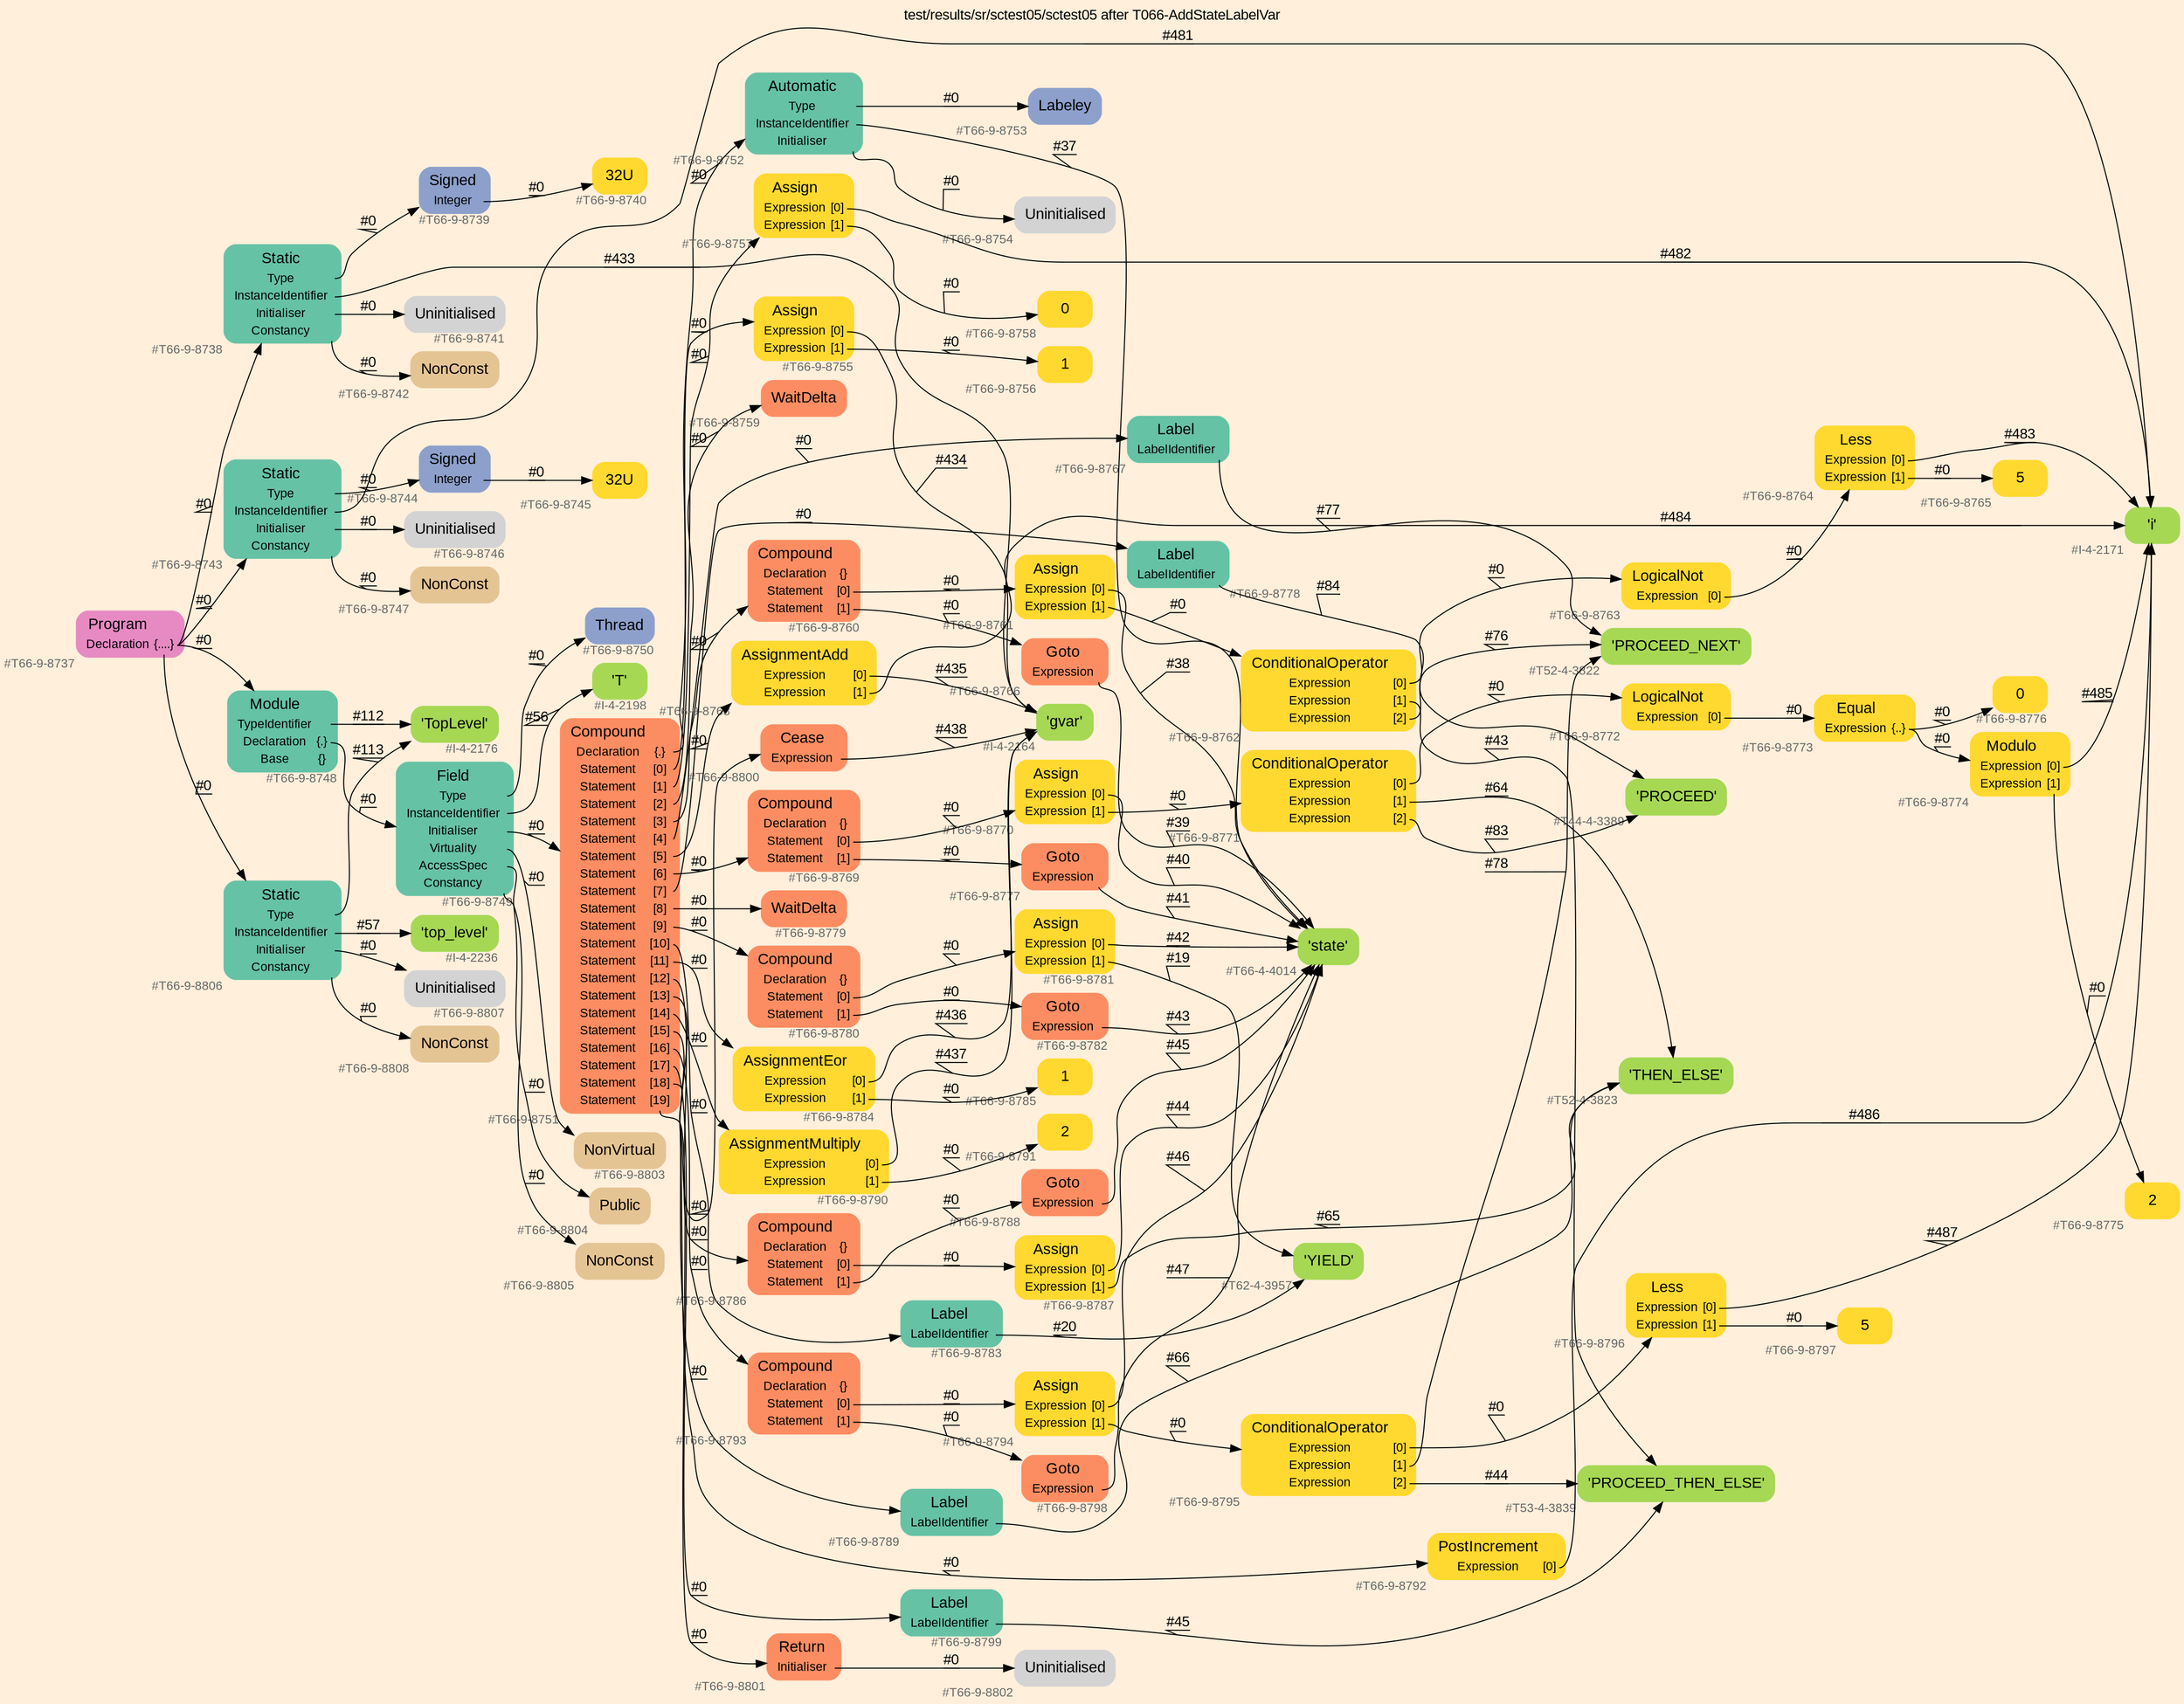 digraph "test/results/sr/sctest05/sctest05 after T066-AddStateLabelVar" {
label = "test/results/sr/sctest05/sctest05 after T066-AddStateLabelVar"
labelloc = t
graph [
    rankdir = "LR"
    ranksep = 0.3
    bgcolor = antiquewhite1
    color = black
    fontcolor = black
    fontname = "Arial"
];
node [
    fontname = "Arial"
];
edge [
    fontname = "Arial"
];

// -------------------- node figure --------------------
// -------- block #T66-9-8737 ----------
"#T66-9-8737" [
    fillcolor = "/set28/4"
    xlabel = "#T66-9-8737"
    fontsize = "12"
    fontcolor = grey40
    shape = "plaintext"
    label = <<TABLE BORDER="0" CELLBORDER="0" CELLSPACING="0">
     <TR><TD><FONT COLOR="black" POINT-SIZE="15">Program</FONT></TD></TR>
     <TR><TD><FONT COLOR="black" POINT-SIZE="12">Declaration</FONT></TD><TD PORT="port0"><FONT COLOR="black" POINT-SIZE="12">{....}</FONT></TD></TR>
    </TABLE>>
    style = "rounded,filled"
];

// -------- block #T66-9-8738 ----------
"#T66-9-8738" [
    fillcolor = "/set28/1"
    xlabel = "#T66-9-8738"
    fontsize = "12"
    fontcolor = grey40
    shape = "plaintext"
    label = <<TABLE BORDER="0" CELLBORDER="0" CELLSPACING="0">
     <TR><TD><FONT COLOR="black" POINT-SIZE="15">Static</FONT></TD></TR>
     <TR><TD><FONT COLOR="black" POINT-SIZE="12">Type</FONT></TD><TD PORT="port0"></TD></TR>
     <TR><TD><FONT COLOR="black" POINT-SIZE="12">InstanceIdentifier</FONT></TD><TD PORT="port1"></TD></TR>
     <TR><TD><FONT COLOR="black" POINT-SIZE="12">Initialiser</FONT></TD><TD PORT="port2"></TD></TR>
     <TR><TD><FONT COLOR="black" POINT-SIZE="12">Constancy</FONT></TD><TD PORT="port3"></TD></TR>
    </TABLE>>
    style = "rounded,filled"
];

// -------- block #T66-9-8739 ----------
"#T66-9-8739" [
    fillcolor = "/set28/3"
    xlabel = "#T66-9-8739"
    fontsize = "12"
    fontcolor = grey40
    shape = "plaintext"
    label = <<TABLE BORDER="0" CELLBORDER="0" CELLSPACING="0">
     <TR><TD><FONT COLOR="black" POINT-SIZE="15">Signed</FONT></TD></TR>
     <TR><TD><FONT COLOR="black" POINT-SIZE="12">Integer</FONT></TD><TD PORT="port0"></TD></TR>
    </TABLE>>
    style = "rounded,filled"
];

// -------- block #T66-9-8740 ----------
"#T66-9-8740" [
    fillcolor = "/set28/6"
    xlabel = "#T66-9-8740"
    fontsize = "12"
    fontcolor = grey40
    shape = "plaintext"
    label = <<TABLE BORDER="0" CELLBORDER="0" CELLSPACING="0">
     <TR><TD><FONT COLOR="black" POINT-SIZE="15">32U</FONT></TD></TR>
    </TABLE>>
    style = "rounded,filled"
];

// -------- block #I-4-2164 ----------
"#I-4-2164" [
    fillcolor = "/set28/5"
    xlabel = "#I-4-2164"
    fontsize = "12"
    fontcolor = grey40
    shape = "plaintext"
    label = <<TABLE BORDER="0" CELLBORDER="0" CELLSPACING="0">
     <TR><TD><FONT COLOR="black" POINT-SIZE="15">'gvar'</FONT></TD></TR>
    </TABLE>>
    style = "rounded,filled"
];

// -------- block #T66-9-8741 ----------
"#T66-9-8741" [
    xlabel = "#T66-9-8741"
    fontsize = "12"
    fontcolor = grey40
    shape = "plaintext"
    label = <<TABLE BORDER="0" CELLBORDER="0" CELLSPACING="0">
     <TR><TD><FONT COLOR="black" POINT-SIZE="15">Uninitialised</FONT></TD></TR>
    </TABLE>>
    style = "rounded,filled"
];

// -------- block #T66-9-8742 ----------
"#T66-9-8742" [
    fillcolor = "/set28/7"
    xlabel = "#T66-9-8742"
    fontsize = "12"
    fontcolor = grey40
    shape = "plaintext"
    label = <<TABLE BORDER="0" CELLBORDER="0" CELLSPACING="0">
     <TR><TD><FONT COLOR="black" POINT-SIZE="15">NonConst</FONT></TD></TR>
    </TABLE>>
    style = "rounded,filled"
];

// -------- block #T66-9-8743 ----------
"#T66-9-8743" [
    fillcolor = "/set28/1"
    xlabel = "#T66-9-8743"
    fontsize = "12"
    fontcolor = grey40
    shape = "plaintext"
    label = <<TABLE BORDER="0" CELLBORDER="0" CELLSPACING="0">
     <TR><TD><FONT COLOR="black" POINT-SIZE="15">Static</FONT></TD></TR>
     <TR><TD><FONT COLOR="black" POINT-SIZE="12">Type</FONT></TD><TD PORT="port0"></TD></TR>
     <TR><TD><FONT COLOR="black" POINT-SIZE="12">InstanceIdentifier</FONT></TD><TD PORT="port1"></TD></TR>
     <TR><TD><FONT COLOR="black" POINT-SIZE="12">Initialiser</FONT></TD><TD PORT="port2"></TD></TR>
     <TR><TD><FONT COLOR="black" POINT-SIZE="12">Constancy</FONT></TD><TD PORT="port3"></TD></TR>
    </TABLE>>
    style = "rounded,filled"
];

// -------- block #T66-9-8744 ----------
"#T66-9-8744" [
    fillcolor = "/set28/3"
    xlabel = "#T66-9-8744"
    fontsize = "12"
    fontcolor = grey40
    shape = "plaintext"
    label = <<TABLE BORDER="0" CELLBORDER="0" CELLSPACING="0">
     <TR><TD><FONT COLOR="black" POINT-SIZE="15">Signed</FONT></TD></TR>
     <TR><TD><FONT COLOR="black" POINT-SIZE="12">Integer</FONT></TD><TD PORT="port0"></TD></TR>
    </TABLE>>
    style = "rounded,filled"
];

// -------- block #T66-9-8745 ----------
"#T66-9-8745" [
    fillcolor = "/set28/6"
    xlabel = "#T66-9-8745"
    fontsize = "12"
    fontcolor = grey40
    shape = "plaintext"
    label = <<TABLE BORDER="0" CELLBORDER="0" CELLSPACING="0">
     <TR><TD><FONT COLOR="black" POINT-SIZE="15">32U</FONT></TD></TR>
    </TABLE>>
    style = "rounded,filled"
];

// -------- block #I-4-2171 ----------
"#I-4-2171" [
    fillcolor = "/set28/5"
    xlabel = "#I-4-2171"
    fontsize = "12"
    fontcolor = grey40
    shape = "plaintext"
    label = <<TABLE BORDER="0" CELLBORDER="0" CELLSPACING="0">
     <TR><TD><FONT COLOR="black" POINT-SIZE="15">'i'</FONT></TD></TR>
    </TABLE>>
    style = "rounded,filled"
];

// -------- block #T66-9-8746 ----------
"#T66-9-8746" [
    xlabel = "#T66-9-8746"
    fontsize = "12"
    fontcolor = grey40
    shape = "plaintext"
    label = <<TABLE BORDER="0" CELLBORDER="0" CELLSPACING="0">
     <TR><TD><FONT COLOR="black" POINT-SIZE="15">Uninitialised</FONT></TD></TR>
    </TABLE>>
    style = "rounded,filled"
];

// -------- block #T66-9-8747 ----------
"#T66-9-8747" [
    fillcolor = "/set28/7"
    xlabel = "#T66-9-8747"
    fontsize = "12"
    fontcolor = grey40
    shape = "plaintext"
    label = <<TABLE BORDER="0" CELLBORDER="0" CELLSPACING="0">
     <TR><TD><FONT COLOR="black" POINT-SIZE="15">NonConst</FONT></TD></TR>
    </TABLE>>
    style = "rounded,filled"
];

// -------- block #T66-9-8748 ----------
"#T66-9-8748" [
    fillcolor = "/set28/1"
    xlabel = "#T66-9-8748"
    fontsize = "12"
    fontcolor = grey40
    shape = "plaintext"
    label = <<TABLE BORDER="0" CELLBORDER="0" CELLSPACING="0">
     <TR><TD><FONT COLOR="black" POINT-SIZE="15">Module</FONT></TD></TR>
     <TR><TD><FONT COLOR="black" POINT-SIZE="12">TypeIdentifier</FONT></TD><TD PORT="port0"></TD></TR>
     <TR><TD><FONT COLOR="black" POINT-SIZE="12">Declaration</FONT></TD><TD PORT="port1"><FONT COLOR="black" POINT-SIZE="12">{.}</FONT></TD></TR>
     <TR><TD><FONT COLOR="black" POINT-SIZE="12">Base</FONT></TD><TD PORT="port2"><FONT COLOR="black" POINT-SIZE="12">{}</FONT></TD></TR>
    </TABLE>>
    style = "rounded,filled"
];

// -------- block #I-4-2176 ----------
"#I-4-2176" [
    fillcolor = "/set28/5"
    xlabel = "#I-4-2176"
    fontsize = "12"
    fontcolor = grey40
    shape = "plaintext"
    label = <<TABLE BORDER="0" CELLBORDER="0" CELLSPACING="0">
     <TR><TD><FONT COLOR="black" POINT-SIZE="15">'TopLevel'</FONT></TD></TR>
    </TABLE>>
    style = "rounded,filled"
];

// -------- block #T66-9-8749 ----------
"#T66-9-8749" [
    fillcolor = "/set28/1"
    xlabel = "#T66-9-8749"
    fontsize = "12"
    fontcolor = grey40
    shape = "plaintext"
    label = <<TABLE BORDER="0" CELLBORDER="0" CELLSPACING="0">
     <TR><TD><FONT COLOR="black" POINT-SIZE="15">Field</FONT></TD></TR>
     <TR><TD><FONT COLOR="black" POINT-SIZE="12">Type</FONT></TD><TD PORT="port0"></TD></TR>
     <TR><TD><FONT COLOR="black" POINT-SIZE="12">InstanceIdentifier</FONT></TD><TD PORT="port1"></TD></TR>
     <TR><TD><FONT COLOR="black" POINT-SIZE="12">Initialiser</FONT></TD><TD PORT="port2"></TD></TR>
     <TR><TD><FONT COLOR="black" POINT-SIZE="12">Virtuality</FONT></TD><TD PORT="port3"></TD></TR>
     <TR><TD><FONT COLOR="black" POINT-SIZE="12">AccessSpec</FONT></TD><TD PORT="port4"></TD></TR>
     <TR><TD><FONT COLOR="black" POINT-SIZE="12">Constancy</FONT></TD><TD PORT="port5"></TD></TR>
    </TABLE>>
    style = "rounded,filled"
];

// -------- block #T66-9-8750 ----------
"#T66-9-8750" [
    fillcolor = "/set28/3"
    xlabel = "#T66-9-8750"
    fontsize = "12"
    fontcolor = grey40
    shape = "plaintext"
    label = <<TABLE BORDER="0" CELLBORDER="0" CELLSPACING="0">
     <TR><TD><FONT COLOR="black" POINT-SIZE="15">Thread</FONT></TD></TR>
    </TABLE>>
    style = "rounded,filled"
];

// -------- block #I-4-2198 ----------
"#I-4-2198" [
    fillcolor = "/set28/5"
    xlabel = "#I-4-2198"
    fontsize = "12"
    fontcolor = grey40
    shape = "plaintext"
    label = <<TABLE BORDER="0" CELLBORDER="0" CELLSPACING="0">
     <TR><TD><FONT COLOR="black" POINT-SIZE="15">'T'</FONT></TD></TR>
    </TABLE>>
    style = "rounded,filled"
];

// -------- block #T66-9-8751 ----------
"#T66-9-8751" [
    fillcolor = "/set28/2"
    xlabel = "#T66-9-8751"
    fontsize = "12"
    fontcolor = grey40
    shape = "plaintext"
    label = <<TABLE BORDER="0" CELLBORDER="0" CELLSPACING="0">
     <TR><TD><FONT COLOR="black" POINT-SIZE="15">Compound</FONT></TD></TR>
     <TR><TD><FONT COLOR="black" POINT-SIZE="12">Declaration</FONT></TD><TD PORT="port0"><FONT COLOR="black" POINT-SIZE="12">{.}</FONT></TD></TR>
     <TR><TD><FONT COLOR="black" POINT-SIZE="12">Statement</FONT></TD><TD PORT="port1"><FONT COLOR="black" POINT-SIZE="12">[0]</FONT></TD></TR>
     <TR><TD><FONT COLOR="black" POINT-SIZE="12">Statement</FONT></TD><TD PORT="port2"><FONT COLOR="black" POINT-SIZE="12">[1]</FONT></TD></TR>
     <TR><TD><FONT COLOR="black" POINT-SIZE="12">Statement</FONT></TD><TD PORT="port3"><FONT COLOR="black" POINT-SIZE="12">[2]</FONT></TD></TR>
     <TR><TD><FONT COLOR="black" POINT-SIZE="12">Statement</FONT></TD><TD PORT="port4"><FONT COLOR="black" POINT-SIZE="12">[3]</FONT></TD></TR>
     <TR><TD><FONT COLOR="black" POINT-SIZE="12">Statement</FONT></TD><TD PORT="port5"><FONT COLOR="black" POINT-SIZE="12">[4]</FONT></TD></TR>
     <TR><TD><FONT COLOR="black" POINT-SIZE="12">Statement</FONT></TD><TD PORT="port6"><FONT COLOR="black" POINT-SIZE="12">[5]</FONT></TD></TR>
     <TR><TD><FONT COLOR="black" POINT-SIZE="12">Statement</FONT></TD><TD PORT="port7"><FONT COLOR="black" POINT-SIZE="12">[6]</FONT></TD></TR>
     <TR><TD><FONT COLOR="black" POINT-SIZE="12">Statement</FONT></TD><TD PORT="port8"><FONT COLOR="black" POINT-SIZE="12">[7]</FONT></TD></TR>
     <TR><TD><FONT COLOR="black" POINT-SIZE="12">Statement</FONT></TD><TD PORT="port9"><FONT COLOR="black" POINT-SIZE="12">[8]</FONT></TD></TR>
     <TR><TD><FONT COLOR="black" POINT-SIZE="12">Statement</FONT></TD><TD PORT="port10"><FONT COLOR="black" POINT-SIZE="12">[9]</FONT></TD></TR>
     <TR><TD><FONT COLOR="black" POINT-SIZE="12">Statement</FONT></TD><TD PORT="port11"><FONT COLOR="black" POINT-SIZE="12">[10]</FONT></TD></TR>
     <TR><TD><FONT COLOR="black" POINT-SIZE="12">Statement</FONT></TD><TD PORT="port12"><FONT COLOR="black" POINT-SIZE="12">[11]</FONT></TD></TR>
     <TR><TD><FONT COLOR="black" POINT-SIZE="12">Statement</FONT></TD><TD PORT="port13"><FONT COLOR="black" POINT-SIZE="12">[12]</FONT></TD></TR>
     <TR><TD><FONT COLOR="black" POINT-SIZE="12">Statement</FONT></TD><TD PORT="port14"><FONT COLOR="black" POINT-SIZE="12">[13]</FONT></TD></TR>
     <TR><TD><FONT COLOR="black" POINT-SIZE="12">Statement</FONT></TD><TD PORT="port15"><FONT COLOR="black" POINT-SIZE="12">[14]</FONT></TD></TR>
     <TR><TD><FONT COLOR="black" POINT-SIZE="12">Statement</FONT></TD><TD PORT="port16"><FONT COLOR="black" POINT-SIZE="12">[15]</FONT></TD></TR>
     <TR><TD><FONT COLOR="black" POINT-SIZE="12">Statement</FONT></TD><TD PORT="port17"><FONT COLOR="black" POINT-SIZE="12">[16]</FONT></TD></TR>
     <TR><TD><FONT COLOR="black" POINT-SIZE="12">Statement</FONT></TD><TD PORT="port18"><FONT COLOR="black" POINT-SIZE="12">[17]</FONT></TD></TR>
     <TR><TD><FONT COLOR="black" POINT-SIZE="12">Statement</FONT></TD><TD PORT="port19"><FONT COLOR="black" POINT-SIZE="12">[18]</FONT></TD></TR>
     <TR><TD><FONT COLOR="black" POINT-SIZE="12">Statement</FONT></TD><TD PORT="port20"><FONT COLOR="black" POINT-SIZE="12">[19]</FONT></TD></TR>
    </TABLE>>
    style = "rounded,filled"
];

// -------- block #T66-9-8752 ----------
"#T66-9-8752" [
    fillcolor = "/set28/1"
    xlabel = "#T66-9-8752"
    fontsize = "12"
    fontcolor = grey40
    shape = "plaintext"
    label = <<TABLE BORDER="0" CELLBORDER="0" CELLSPACING="0">
     <TR><TD><FONT COLOR="black" POINT-SIZE="15">Automatic</FONT></TD></TR>
     <TR><TD><FONT COLOR="black" POINT-SIZE="12">Type</FONT></TD><TD PORT="port0"></TD></TR>
     <TR><TD><FONT COLOR="black" POINT-SIZE="12">InstanceIdentifier</FONT></TD><TD PORT="port1"></TD></TR>
     <TR><TD><FONT COLOR="black" POINT-SIZE="12">Initialiser</FONT></TD><TD PORT="port2"></TD></TR>
    </TABLE>>
    style = "rounded,filled"
];

// -------- block #T66-9-8753 ----------
"#T66-9-8753" [
    fillcolor = "/set28/3"
    xlabel = "#T66-9-8753"
    fontsize = "12"
    fontcolor = grey40
    shape = "plaintext"
    label = <<TABLE BORDER="0" CELLBORDER="0" CELLSPACING="0">
     <TR><TD><FONT COLOR="black" POINT-SIZE="15">Labeley</FONT></TD></TR>
    </TABLE>>
    style = "rounded,filled"
];

// -------- block #T66-4-4014 ----------
"#T66-4-4014" [
    fillcolor = "/set28/5"
    xlabel = "#T66-4-4014"
    fontsize = "12"
    fontcolor = grey40
    shape = "plaintext"
    label = <<TABLE BORDER="0" CELLBORDER="0" CELLSPACING="0">
     <TR><TD><FONT COLOR="black" POINT-SIZE="15">'state'</FONT></TD></TR>
    </TABLE>>
    style = "rounded,filled"
];

// -------- block #T66-9-8754 ----------
"#T66-9-8754" [
    xlabel = "#T66-9-8754"
    fontsize = "12"
    fontcolor = grey40
    shape = "plaintext"
    label = <<TABLE BORDER="0" CELLBORDER="0" CELLSPACING="0">
     <TR><TD><FONT COLOR="black" POINT-SIZE="15">Uninitialised</FONT></TD></TR>
    </TABLE>>
    style = "rounded,filled"
];

// -------- block #T66-9-8755 ----------
"#T66-9-8755" [
    fillcolor = "/set28/6"
    xlabel = "#T66-9-8755"
    fontsize = "12"
    fontcolor = grey40
    shape = "plaintext"
    label = <<TABLE BORDER="0" CELLBORDER="0" CELLSPACING="0">
     <TR><TD><FONT COLOR="black" POINT-SIZE="15">Assign</FONT></TD></TR>
     <TR><TD><FONT COLOR="black" POINT-SIZE="12">Expression</FONT></TD><TD PORT="port0"><FONT COLOR="black" POINT-SIZE="12">[0]</FONT></TD></TR>
     <TR><TD><FONT COLOR="black" POINT-SIZE="12">Expression</FONT></TD><TD PORT="port1"><FONT COLOR="black" POINT-SIZE="12">[1]</FONT></TD></TR>
    </TABLE>>
    style = "rounded,filled"
];

// -------- block #T66-9-8756 ----------
"#T66-9-8756" [
    fillcolor = "/set28/6"
    xlabel = "#T66-9-8756"
    fontsize = "12"
    fontcolor = grey40
    shape = "plaintext"
    label = <<TABLE BORDER="0" CELLBORDER="0" CELLSPACING="0">
     <TR><TD><FONT COLOR="black" POINT-SIZE="15">1</FONT></TD></TR>
    </TABLE>>
    style = "rounded,filled"
];

// -------- block #T66-9-8757 ----------
"#T66-9-8757" [
    fillcolor = "/set28/6"
    xlabel = "#T66-9-8757"
    fontsize = "12"
    fontcolor = grey40
    shape = "plaintext"
    label = <<TABLE BORDER="0" CELLBORDER="0" CELLSPACING="0">
     <TR><TD><FONT COLOR="black" POINT-SIZE="15">Assign</FONT></TD></TR>
     <TR><TD><FONT COLOR="black" POINT-SIZE="12">Expression</FONT></TD><TD PORT="port0"><FONT COLOR="black" POINT-SIZE="12">[0]</FONT></TD></TR>
     <TR><TD><FONT COLOR="black" POINT-SIZE="12">Expression</FONT></TD><TD PORT="port1"><FONT COLOR="black" POINT-SIZE="12">[1]</FONT></TD></TR>
    </TABLE>>
    style = "rounded,filled"
];

// -------- block #T66-9-8758 ----------
"#T66-9-8758" [
    fillcolor = "/set28/6"
    xlabel = "#T66-9-8758"
    fontsize = "12"
    fontcolor = grey40
    shape = "plaintext"
    label = <<TABLE BORDER="0" CELLBORDER="0" CELLSPACING="0">
     <TR><TD><FONT COLOR="black" POINT-SIZE="15">0</FONT></TD></TR>
    </TABLE>>
    style = "rounded,filled"
];

// -------- block #T66-9-8759 ----------
"#T66-9-8759" [
    fillcolor = "/set28/2"
    xlabel = "#T66-9-8759"
    fontsize = "12"
    fontcolor = grey40
    shape = "plaintext"
    label = <<TABLE BORDER="0" CELLBORDER="0" CELLSPACING="0">
     <TR><TD><FONT COLOR="black" POINT-SIZE="15">WaitDelta</FONT></TD></TR>
    </TABLE>>
    style = "rounded,filled"
];

// -------- block #T66-9-8760 ----------
"#T66-9-8760" [
    fillcolor = "/set28/2"
    xlabel = "#T66-9-8760"
    fontsize = "12"
    fontcolor = grey40
    shape = "plaintext"
    label = <<TABLE BORDER="0" CELLBORDER="0" CELLSPACING="0">
     <TR><TD><FONT COLOR="black" POINT-SIZE="15">Compound</FONT></TD></TR>
     <TR><TD><FONT COLOR="black" POINT-SIZE="12">Declaration</FONT></TD><TD PORT="port0"><FONT COLOR="black" POINT-SIZE="12">{}</FONT></TD></TR>
     <TR><TD><FONT COLOR="black" POINT-SIZE="12">Statement</FONT></TD><TD PORT="port1"><FONT COLOR="black" POINT-SIZE="12">[0]</FONT></TD></TR>
     <TR><TD><FONT COLOR="black" POINT-SIZE="12">Statement</FONT></TD><TD PORT="port2"><FONT COLOR="black" POINT-SIZE="12">[1]</FONT></TD></TR>
    </TABLE>>
    style = "rounded,filled"
];

// -------- block #T66-9-8761 ----------
"#T66-9-8761" [
    fillcolor = "/set28/6"
    xlabel = "#T66-9-8761"
    fontsize = "12"
    fontcolor = grey40
    shape = "plaintext"
    label = <<TABLE BORDER="0" CELLBORDER="0" CELLSPACING="0">
     <TR><TD><FONT COLOR="black" POINT-SIZE="15">Assign</FONT></TD></TR>
     <TR><TD><FONT COLOR="black" POINT-SIZE="12">Expression</FONT></TD><TD PORT="port0"><FONT COLOR="black" POINT-SIZE="12">[0]</FONT></TD></TR>
     <TR><TD><FONT COLOR="black" POINT-SIZE="12">Expression</FONT></TD><TD PORT="port1"><FONT COLOR="black" POINT-SIZE="12">[1]</FONT></TD></TR>
    </TABLE>>
    style = "rounded,filled"
];

// -------- block #T66-9-8762 ----------
"#T66-9-8762" [
    fillcolor = "/set28/6"
    xlabel = "#T66-9-8762"
    fontsize = "12"
    fontcolor = grey40
    shape = "plaintext"
    label = <<TABLE BORDER="0" CELLBORDER="0" CELLSPACING="0">
     <TR><TD><FONT COLOR="black" POINT-SIZE="15">ConditionalOperator</FONT></TD></TR>
     <TR><TD><FONT COLOR="black" POINT-SIZE="12">Expression</FONT></TD><TD PORT="port0"><FONT COLOR="black" POINT-SIZE="12">[0]</FONT></TD></TR>
     <TR><TD><FONT COLOR="black" POINT-SIZE="12">Expression</FONT></TD><TD PORT="port1"><FONT COLOR="black" POINT-SIZE="12">[1]</FONT></TD></TR>
     <TR><TD><FONT COLOR="black" POINT-SIZE="12">Expression</FONT></TD><TD PORT="port2"><FONT COLOR="black" POINT-SIZE="12">[2]</FONT></TD></TR>
    </TABLE>>
    style = "rounded,filled"
];

// -------- block #T66-9-8763 ----------
"#T66-9-8763" [
    fillcolor = "/set28/6"
    xlabel = "#T66-9-8763"
    fontsize = "12"
    fontcolor = grey40
    shape = "plaintext"
    label = <<TABLE BORDER="0" CELLBORDER="0" CELLSPACING="0">
     <TR><TD><FONT COLOR="black" POINT-SIZE="15">LogicalNot</FONT></TD></TR>
     <TR><TD><FONT COLOR="black" POINT-SIZE="12">Expression</FONT></TD><TD PORT="port0"><FONT COLOR="black" POINT-SIZE="12">[0]</FONT></TD></TR>
    </TABLE>>
    style = "rounded,filled"
];

// -------- block #T66-9-8764 ----------
"#T66-9-8764" [
    fillcolor = "/set28/6"
    xlabel = "#T66-9-8764"
    fontsize = "12"
    fontcolor = grey40
    shape = "plaintext"
    label = <<TABLE BORDER="0" CELLBORDER="0" CELLSPACING="0">
     <TR><TD><FONT COLOR="black" POINT-SIZE="15">Less</FONT></TD></TR>
     <TR><TD><FONT COLOR="black" POINT-SIZE="12">Expression</FONT></TD><TD PORT="port0"><FONT COLOR="black" POINT-SIZE="12">[0]</FONT></TD></TR>
     <TR><TD><FONT COLOR="black" POINT-SIZE="12">Expression</FONT></TD><TD PORT="port1"><FONT COLOR="black" POINT-SIZE="12">[1]</FONT></TD></TR>
    </TABLE>>
    style = "rounded,filled"
];

// -------- block #T66-9-8765 ----------
"#T66-9-8765" [
    fillcolor = "/set28/6"
    xlabel = "#T66-9-8765"
    fontsize = "12"
    fontcolor = grey40
    shape = "plaintext"
    label = <<TABLE BORDER="0" CELLBORDER="0" CELLSPACING="0">
     <TR><TD><FONT COLOR="black" POINT-SIZE="15">5</FONT></TD></TR>
    </TABLE>>
    style = "rounded,filled"
];

// -------- block #T53-4-3839 ----------
"#T53-4-3839" [
    fillcolor = "/set28/5"
    xlabel = "#T53-4-3839"
    fontsize = "12"
    fontcolor = grey40
    shape = "plaintext"
    label = <<TABLE BORDER="0" CELLBORDER="0" CELLSPACING="0">
     <TR><TD><FONT COLOR="black" POINT-SIZE="15">'PROCEED_THEN_ELSE'</FONT></TD></TR>
    </TABLE>>
    style = "rounded,filled"
];

// -------- block #T52-4-3822 ----------
"#T52-4-3822" [
    fillcolor = "/set28/5"
    xlabel = "#T52-4-3822"
    fontsize = "12"
    fontcolor = grey40
    shape = "plaintext"
    label = <<TABLE BORDER="0" CELLBORDER="0" CELLSPACING="0">
     <TR><TD><FONT COLOR="black" POINT-SIZE="15">'PROCEED_NEXT'</FONT></TD></TR>
    </TABLE>>
    style = "rounded,filled"
];

// -------- block #T66-9-8766 ----------
"#T66-9-8766" [
    fillcolor = "/set28/2"
    xlabel = "#T66-9-8766"
    fontsize = "12"
    fontcolor = grey40
    shape = "plaintext"
    label = <<TABLE BORDER="0" CELLBORDER="0" CELLSPACING="0">
     <TR><TD><FONT COLOR="black" POINT-SIZE="15">Goto</FONT></TD></TR>
     <TR><TD><FONT COLOR="black" POINT-SIZE="12">Expression</FONT></TD><TD PORT="port0"></TD></TR>
    </TABLE>>
    style = "rounded,filled"
];

// -------- block #T66-9-8767 ----------
"#T66-9-8767" [
    fillcolor = "/set28/1"
    xlabel = "#T66-9-8767"
    fontsize = "12"
    fontcolor = grey40
    shape = "plaintext"
    label = <<TABLE BORDER="0" CELLBORDER="0" CELLSPACING="0">
     <TR><TD><FONT COLOR="black" POINT-SIZE="15">Label</FONT></TD></TR>
     <TR><TD><FONT COLOR="black" POINT-SIZE="12">LabelIdentifier</FONT></TD><TD PORT="port0"></TD></TR>
    </TABLE>>
    style = "rounded,filled"
];

// -------- block #T66-9-8768 ----------
"#T66-9-8768" [
    fillcolor = "/set28/6"
    xlabel = "#T66-9-8768"
    fontsize = "12"
    fontcolor = grey40
    shape = "plaintext"
    label = <<TABLE BORDER="0" CELLBORDER="0" CELLSPACING="0">
     <TR><TD><FONT COLOR="black" POINT-SIZE="15">AssignmentAdd</FONT></TD></TR>
     <TR><TD><FONT COLOR="black" POINT-SIZE="12">Expression</FONT></TD><TD PORT="port0"><FONT COLOR="black" POINT-SIZE="12">[0]</FONT></TD></TR>
     <TR><TD><FONT COLOR="black" POINT-SIZE="12">Expression</FONT></TD><TD PORT="port1"><FONT COLOR="black" POINT-SIZE="12">[1]</FONT></TD></TR>
    </TABLE>>
    style = "rounded,filled"
];

// -------- block #T66-9-8769 ----------
"#T66-9-8769" [
    fillcolor = "/set28/2"
    xlabel = "#T66-9-8769"
    fontsize = "12"
    fontcolor = grey40
    shape = "plaintext"
    label = <<TABLE BORDER="0" CELLBORDER="0" CELLSPACING="0">
     <TR><TD><FONT COLOR="black" POINT-SIZE="15">Compound</FONT></TD></TR>
     <TR><TD><FONT COLOR="black" POINT-SIZE="12">Declaration</FONT></TD><TD PORT="port0"><FONT COLOR="black" POINT-SIZE="12">{}</FONT></TD></TR>
     <TR><TD><FONT COLOR="black" POINT-SIZE="12">Statement</FONT></TD><TD PORT="port1"><FONT COLOR="black" POINT-SIZE="12">[0]</FONT></TD></TR>
     <TR><TD><FONT COLOR="black" POINT-SIZE="12">Statement</FONT></TD><TD PORT="port2"><FONT COLOR="black" POINT-SIZE="12">[1]</FONT></TD></TR>
    </TABLE>>
    style = "rounded,filled"
];

// -------- block #T66-9-8770 ----------
"#T66-9-8770" [
    fillcolor = "/set28/6"
    xlabel = "#T66-9-8770"
    fontsize = "12"
    fontcolor = grey40
    shape = "plaintext"
    label = <<TABLE BORDER="0" CELLBORDER="0" CELLSPACING="0">
     <TR><TD><FONT COLOR="black" POINT-SIZE="15">Assign</FONT></TD></TR>
     <TR><TD><FONT COLOR="black" POINT-SIZE="12">Expression</FONT></TD><TD PORT="port0"><FONT COLOR="black" POINT-SIZE="12">[0]</FONT></TD></TR>
     <TR><TD><FONT COLOR="black" POINT-SIZE="12">Expression</FONT></TD><TD PORT="port1"><FONT COLOR="black" POINT-SIZE="12">[1]</FONT></TD></TR>
    </TABLE>>
    style = "rounded,filled"
];

// -------- block #T66-9-8771 ----------
"#T66-9-8771" [
    fillcolor = "/set28/6"
    xlabel = "#T66-9-8771"
    fontsize = "12"
    fontcolor = grey40
    shape = "plaintext"
    label = <<TABLE BORDER="0" CELLBORDER="0" CELLSPACING="0">
     <TR><TD><FONT COLOR="black" POINT-SIZE="15">ConditionalOperator</FONT></TD></TR>
     <TR><TD><FONT COLOR="black" POINT-SIZE="12">Expression</FONT></TD><TD PORT="port0"><FONT COLOR="black" POINT-SIZE="12">[0]</FONT></TD></TR>
     <TR><TD><FONT COLOR="black" POINT-SIZE="12">Expression</FONT></TD><TD PORT="port1"><FONT COLOR="black" POINT-SIZE="12">[1]</FONT></TD></TR>
     <TR><TD><FONT COLOR="black" POINT-SIZE="12">Expression</FONT></TD><TD PORT="port2"><FONT COLOR="black" POINT-SIZE="12">[2]</FONT></TD></TR>
    </TABLE>>
    style = "rounded,filled"
];

// -------- block #T66-9-8772 ----------
"#T66-9-8772" [
    fillcolor = "/set28/6"
    xlabel = "#T66-9-8772"
    fontsize = "12"
    fontcolor = grey40
    shape = "plaintext"
    label = <<TABLE BORDER="0" CELLBORDER="0" CELLSPACING="0">
     <TR><TD><FONT COLOR="black" POINT-SIZE="15">LogicalNot</FONT></TD></TR>
     <TR><TD><FONT COLOR="black" POINT-SIZE="12">Expression</FONT></TD><TD PORT="port0"><FONT COLOR="black" POINT-SIZE="12">[0]</FONT></TD></TR>
    </TABLE>>
    style = "rounded,filled"
];

// -------- block #T66-9-8773 ----------
"#T66-9-8773" [
    fillcolor = "/set28/6"
    xlabel = "#T66-9-8773"
    fontsize = "12"
    fontcolor = grey40
    shape = "plaintext"
    label = <<TABLE BORDER="0" CELLBORDER="0" CELLSPACING="0">
     <TR><TD><FONT COLOR="black" POINT-SIZE="15">Equal</FONT></TD></TR>
     <TR><TD><FONT COLOR="black" POINT-SIZE="12">Expression</FONT></TD><TD PORT="port0"><FONT COLOR="black" POINT-SIZE="12">{..}</FONT></TD></TR>
    </TABLE>>
    style = "rounded,filled"
];

// -------- block #T66-9-8774 ----------
"#T66-9-8774" [
    fillcolor = "/set28/6"
    xlabel = "#T66-9-8774"
    fontsize = "12"
    fontcolor = grey40
    shape = "plaintext"
    label = <<TABLE BORDER="0" CELLBORDER="0" CELLSPACING="0">
     <TR><TD><FONT COLOR="black" POINT-SIZE="15">Modulo</FONT></TD></TR>
     <TR><TD><FONT COLOR="black" POINT-SIZE="12">Expression</FONT></TD><TD PORT="port0"><FONT COLOR="black" POINT-SIZE="12">[0]</FONT></TD></TR>
     <TR><TD><FONT COLOR="black" POINT-SIZE="12">Expression</FONT></TD><TD PORT="port1"><FONT COLOR="black" POINT-SIZE="12">[1]</FONT></TD></TR>
    </TABLE>>
    style = "rounded,filled"
];

// -------- block #T66-9-8775 ----------
"#T66-9-8775" [
    fillcolor = "/set28/6"
    xlabel = "#T66-9-8775"
    fontsize = "12"
    fontcolor = grey40
    shape = "plaintext"
    label = <<TABLE BORDER="0" CELLBORDER="0" CELLSPACING="0">
     <TR><TD><FONT COLOR="black" POINT-SIZE="15">2</FONT></TD></TR>
    </TABLE>>
    style = "rounded,filled"
];

// -------- block #T66-9-8776 ----------
"#T66-9-8776" [
    fillcolor = "/set28/6"
    xlabel = "#T66-9-8776"
    fontsize = "12"
    fontcolor = grey40
    shape = "plaintext"
    label = <<TABLE BORDER="0" CELLBORDER="0" CELLSPACING="0">
     <TR><TD><FONT COLOR="black" POINT-SIZE="15">0</FONT></TD></TR>
    </TABLE>>
    style = "rounded,filled"
];

// -------- block #T52-4-3823 ----------
"#T52-4-3823" [
    fillcolor = "/set28/5"
    xlabel = "#T52-4-3823"
    fontsize = "12"
    fontcolor = grey40
    shape = "plaintext"
    label = <<TABLE BORDER="0" CELLBORDER="0" CELLSPACING="0">
     <TR><TD><FONT COLOR="black" POINT-SIZE="15">'THEN_ELSE'</FONT></TD></TR>
    </TABLE>>
    style = "rounded,filled"
];

// -------- block #T44-4-3389 ----------
"#T44-4-3389" [
    fillcolor = "/set28/5"
    xlabel = "#T44-4-3389"
    fontsize = "12"
    fontcolor = grey40
    shape = "plaintext"
    label = <<TABLE BORDER="0" CELLBORDER="0" CELLSPACING="0">
     <TR><TD><FONT COLOR="black" POINT-SIZE="15">'PROCEED'</FONT></TD></TR>
    </TABLE>>
    style = "rounded,filled"
];

// -------- block #T66-9-8777 ----------
"#T66-9-8777" [
    fillcolor = "/set28/2"
    xlabel = "#T66-9-8777"
    fontsize = "12"
    fontcolor = grey40
    shape = "plaintext"
    label = <<TABLE BORDER="0" CELLBORDER="0" CELLSPACING="0">
     <TR><TD><FONT COLOR="black" POINT-SIZE="15">Goto</FONT></TD></TR>
     <TR><TD><FONT COLOR="black" POINT-SIZE="12">Expression</FONT></TD><TD PORT="port0"></TD></TR>
    </TABLE>>
    style = "rounded,filled"
];

// -------- block #T66-9-8778 ----------
"#T66-9-8778" [
    fillcolor = "/set28/1"
    xlabel = "#T66-9-8778"
    fontsize = "12"
    fontcolor = grey40
    shape = "plaintext"
    label = <<TABLE BORDER="0" CELLBORDER="0" CELLSPACING="0">
     <TR><TD><FONT COLOR="black" POINT-SIZE="15">Label</FONT></TD></TR>
     <TR><TD><FONT COLOR="black" POINT-SIZE="12">LabelIdentifier</FONT></TD><TD PORT="port0"></TD></TR>
    </TABLE>>
    style = "rounded,filled"
];

// -------- block #T66-9-8779 ----------
"#T66-9-8779" [
    fillcolor = "/set28/2"
    xlabel = "#T66-9-8779"
    fontsize = "12"
    fontcolor = grey40
    shape = "plaintext"
    label = <<TABLE BORDER="0" CELLBORDER="0" CELLSPACING="0">
     <TR><TD><FONT COLOR="black" POINT-SIZE="15">WaitDelta</FONT></TD></TR>
    </TABLE>>
    style = "rounded,filled"
];

// -------- block #T66-9-8780 ----------
"#T66-9-8780" [
    fillcolor = "/set28/2"
    xlabel = "#T66-9-8780"
    fontsize = "12"
    fontcolor = grey40
    shape = "plaintext"
    label = <<TABLE BORDER="0" CELLBORDER="0" CELLSPACING="0">
     <TR><TD><FONT COLOR="black" POINT-SIZE="15">Compound</FONT></TD></TR>
     <TR><TD><FONT COLOR="black" POINT-SIZE="12">Declaration</FONT></TD><TD PORT="port0"><FONT COLOR="black" POINT-SIZE="12">{}</FONT></TD></TR>
     <TR><TD><FONT COLOR="black" POINT-SIZE="12">Statement</FONT></TD><TD PORT="port1"><FONT COLOR="black" POINT-SIZE="12">[0]</FONT></TD></TR>
     <TR><TD><FONT COLOR="black" POINT-SIZE="12">Statement</FONT></TD><TD PORT="port2"><FONT COLOR="black" POINT-SIZE="12">[1]</FONT></TD></TR>
    </TABLE>>
    style = "rounded,filled"
];

// -------- block #T66-9-8781 ----------
"#T66-9-8781" [
    fillcolor = "/set28/6"
    xlabel = "#T66-9-8781"
    fontsize = "12"
    fontcolor = grey40
    shape = "plaintext"
    label = <<TABLE BORDER="0" CELLBORDER="0" CELLSPACING="0">
     <TR><TD><FONT COLOR="black" POINT-SIZE="15">Assign</FONT></TD></TR>
     <TR><TD><FONT COLOR="black" POINT-SIZE="12">Expression</FONT></TD><TD PORT="port0"><FONT COLOR="black" POINT-SIZE="12">[0]</FONT></TD></TR>
     <TR><TD><FONT COLOR="black" POINT-SIZE="12">Expression</FONT></TD><TD PORT="port1"><FONT COLOR="black" POINT-SIZE="12">[1]</FONT></TD></TR>
    </TABLE>>
    style = "rounded,filled"
];

// -------- block #T62-4-3957 ----------
"#T62-4-3957" [
    fillcolor = "/set28/5"
    xlabel = "#T62-4-3957"
    fontsize = "12"
    fontcolor = grey40
    shape = "plaintext"
    label = <<TABLE BORDER="0" CELLBORDER="0" CELLSPACING="0">
     <TR><TD><FONT COLOR="black" POINT-SIZE="15">'YIELD'</FONT></TD></TR>
    </TABLE>>
    style = "rounded,filled"
];

// -------- block #T66-9-8782 ----------
"#T66-9-8782" [
    fillcolor = "/set28/2"
    xlabel = "#T66-9-8782"
    fontsize = "12"
    fontcolor = grey40
    shape = "plaintext"
    label = <<TABLE BORDER="0" CELLBORDER="0" CELLSPACING="0">
     <TR><TD><FONT COLOR="black" POINT-SIZE="15">Goto</FONT></TD></TR>
     <TR><TD><FONT COLOR="black" POINT-SIZE="12">Expression</FONT></TD><TD PORT="port0"></TD></TR>
    </TABLE>>
    style = "rounded,filled"
];

// -------- block #T66-9-8783 ----------
"#T66-9-8783" [
    fillcolor = "/set28/1"
    xlabel = "#T66-9-8783"
    fontsize = "12"
    fontcolor = grey40
    shape = "plaintext"
    label = <<TABLE BORDER="0" CELLBORDER="0" CELLSPACING="0">
     <TR><TD><FONT COLOR="black" POINT-SIZE="15">Label</FONT></TD></TR>
     <TR><TD><FONT COLOR="black" POINT-SIZE="12">LabelIdentifier</FONT></TD><TD PORT="port0"></TD></TR>
    </TABLE>>
    style = "rounded,filled"
];

// -------- block #T66-9-8784 ----------
"#T66-9-8784" [
    fillcolor = "/set28/6"
    xlabel = "#T66-9-8784"
    fontsize = "12"
    fontcolor = grey40
    shape = "plaintext"
    label = <<TABLE BORDER="0" CELLBORDER="0" CELLSPACING="0">
     <TR><TD><FONT COLOR="black" POINT-SIZE="15">AssignmentEor</FONT></TD></TR>
     <TR><TD><FONT COLOR="black" POINT-SIZE="12">Expression</FONT></TD><TD PORT="port0"><FONT COLOR="black" POINT-SIZE="12">[0]</FONT></TD></TR>
     <TR><TD><FONT COLOR="black" POINT-SIZE="12">Expression</FONT></TD><TD PORT="port1"><FONT COLOR="black" POINT-SIZE="12">[1]</FONT></TD></TR>
    </TABLE>>
    style = "rounded,filled"
];

// -------- block #T66-9-8785 ----------
"#T66-9-8785" [
    fillcolor = "/set28/6"
    xlabel = "#T66-9-8785"
    fontsize = "12"
    fontcolor = grey40
    shape = "plaintext"
    label = <<TABLE BORDER="0" CELLBORDER="0" CELLSPACING="0">
     <TR><TD><FONT COLOR="black" POINT-SIZE="15">1</FONT></TD></TR>
    </TABLE>>
    style = "rounded,filled"
];

// -------- block #T66-9-8786 ----------
"#T66-9-8786" [
    fillcolor = "/set28/2"
    xlabel = "#T66-9-8786"
    fontsize = "12"
    fontcolor = grey40
    shape = "plaintext"
    label = <<TABLE BORDER="0" CELLBORDER="0" CELLSPACING="0">
     <TR><TD><FONT COLOR="black" POINT-SIZE="15">Compound</FONT></TD></TR>
     <TR><TD><FONT COLOR="black" POINT-SIZE="12">Declaration</FONT></TD><TD PORT="port0"><FONT COLOR="black" POINT-SIZE="12">{}</FONT></TD></TR>
     <TR><TD><FONT COLOR="black" POINT-SIZE="12">Statement</FONT></TD><TD PORT="port1"><FONT COLOR="black" POINT-SIZE="12">[0]</FONT></TD></TR>
     <TR><TD><FONT COLOR="black" POINT-SIZE="12">Statement</FONT></TD><TD PORT="port2"><FONT COLOR="black" POINT-SIZE="12">[1]</FONT></TD></TR>
    </TABLE>>
    style = "rounded,filled"
];

// -------- block #T66-9-8787 ----------
"#T66-9-8787" [
    fillcolor = "/set28/6"
    xlabel = "#T66-9-8787"
    fontsize = "12"
    fontcolor = grey40
    shape = "plaintext"
    label = <<TABLE BORDER="0" CELLBORDER="0" CELLSPACING="0">
     <TR><TD><FONT COLOR="black" POINT-SIZE="15">Assign</FONT></TD></TR>
     <TR><TD><FONT COLOR="black" POINT-SIZE="12">Expression</FONT></TD><TD PORT="port0"><FONT COLOR="black" POINT-SIZE="12">[0]</FONT></TD></TR>
     <TR><TD><FONT COLOR="black" POINT-SIZE="12">Expression</FONT></TD><TD PORT="port1"><FONT COLOR="black" POINT-SIZE="12">[1]</FONT></TD></TR>
    </TABLE>>
    style = "rounded,filled"
];

// -------- block #T66-9-8788 ----------
"#T66-9-8788" [
    fillcolor = "/set28/2"
    xlabel = "#T66-9-8788"
    fontsize = "12"
    fontcolor = grey40
    shape = "plaintext"
    label = <<TABLE BORDER="0" CELLBORDER="0" CELLSPACING="0">
     <TR><TD><FONT COLOR="black" POINT-SIZE="15">Goto</FONT></TD></TR>
     <TR><TD><FONT COLOR="black" POINT-SIZE="12">Expression</FONT></TD><TD PORT="port0"></TD></TR>
    </TABLE>>
    style = "rounded,filled"
];

// -------- block #T66-9-8789 ----------
"#T66-9-8789" [
    fillcolor = "/set28/1"
    xlabel = "#T66-9-8789"
    fontsize = "12"
    fontcolor = grey40
    shape = "plaintext"
    label = <<TABLE BORDER="0" CELLBORDER="0" CELLSPACING="0">
     <TR><TD><FONT COLOR="black" POINT-SIZE="15">Label</FONT></TD></TR>
     <TR><TD><FONT COLOR="black" POINT-SIZE="12">LabelIdentifier</FONT></TD><TD PORT="port0"></TD></TR>
    </TABLE>>
    style = "rounded,filled"
];

// -------- block #T66-9-8790 ----------
"#T66-9-8790" [
    fillcolor = "/set28/6"
    xlabel = "#T66-9-8790"
    fontsize = "12"
    fontcolor = grey40
    shape = "plaintext"
    label = <<TABLE BORDER="0" CELLBORDER="0" CELLSPACING="0">
     <TR><TD><FONT COLOR="black" POINT-SIZE="15">AssignmentMultiply</FONT></TD></TR>
     <TR><TD><FONT COLOR="black" POINT-SIZE="12">Expression</FONT></TD><TD PORT="port0"><FONT COLOR="black" POINT-SIZE="12">[0]</FONT></TD></TR>
     <TR><TD><FONT COLOR="black" POINT-SIZE="12">Expression</FONT></TD><TD PORT="port1"><FONT COLOR="black" POINT-SIZE="12">[1]</FONT></TD></TR>
    </TABLE>>
    style = "rounded,filled"
];

// -------- block #T66-9-8791 ----------
"#T66-9-8791" [
    fillcolor = "/set28/6"
    xlabel = "#T66-9-8791"
    fontsize = "12"
    fontcolor = grey40
    shape = "plaintext"
    label = <<TABLE BORDER="0" CELLBORDER="0" CELLSPACING="0">
     <TR><TD><FONT COLOR="black" POINT-SIZE="15">2</FONT></TD></TR>
    </TABLE>>
    style = "rounded,filled"
];

// -------- block #T66-9-8792 ----------
"#T66-9-8792" [
    fillcolor = "/set28/6"
    xlabel = "#T66-9-8792"
    fontsize = "12"
    fontcolor = grey40
    shape = "plaintext"
    label = <<TABLE BORDER="0" CELLBORDER="0" CELLSPACING="0">
     <TR><TD><FONT COLOR="black" POINT-SIZE="15">PostIncrement</FONT></TD></TR>
     <TR><TD><FONT COLOR="black" POINT-SIZE="12">Expression</FONT></TD><TD PORT="port0"><FONT COLOR="black" POINT-SIZE="12">[0]</FONT></TD></TR>
    </TABLE>>
    style = "rounded,filled"
];

// -------- block #T66-9-8793 ----------
"#T66-9-8793" [
    fillcolor = "/set28/2"
    xlabel = "#T66-9-8793"
    fontsize = "12"
    fontcolor = grey40
    shape = "plaintext"
    label = <<TABLE BORDER="0" CELLBORDER="0" CELLSPACING="0">
     <TR><TD><FONT COLOR="black" POINT-SIZE="15">Compound</FONT></TD></TR>
     <TR><TD><FONT COLOR="black" POINT-SIZE="12">Declaration</FONT></TD><TD PORT="port0"><FONT COLOR="black" POINT-SIZE="12">{}</FONT></TD></TR>
     <TR><TD><FONT COLOR="black" POINT-SIZE="12">Statement</FONT></TD><TD PORT="port1"><FONT COLOR="black" POINT-SIZE="12">[0]</FONT></TD></TR>
     <TR><TD><FONT COLOR="black" POINT-SIZE="12">Statement</FONT></TD><TD PORT="port2"><FONT COLOR="black" POINT-SIZE="12">[1]</FONT></TD></TR>
    </TABLE>>
    style = "rounded,filled"
];

// -------- block #T66-9-8794 ----------
"#T66-9-8794" [
    fillcolor = "/set28/6"
    xlabel = "#T66-9-8794"
    fontsize = "12"
    fontcolor = grey40
    shape = "plaintext"
    label = <<TABLE BORDER="0" CELLBORDER="0" CELLSPACING="0">
     <TR><TD><FONT COLOR="black" POINT-SIZE="15">Assign</FONT></TD></TR>
     <TR><TD><FONT COLOR="black" POINT-SIZE="12">Expression</FONT></TD><TD PORT="port0"><FONT COLOR="black" POINT-SIZE="12">[0]</FONT></TD></TR>
     <TR><TD><FONT COLOR="black" POINT-SIZE="12">Expression</FONT></TD><TD PORT="port1"><FONT COLOR="black" POINT-SIZE="12">[1]</FONT></TD></TR>
    </TABLE>>
    style = "rounded,filled"
];

// -------- block #T66-9-8795 ----------
"#T66-9-8795" [
    fillcolor = "/set28/6"
    xlabel = "#T66-9-8795"
    fontsize = "12"
    fontcolor = grey40
    shape = "plaintext"
    label = <<TABLE BORDER="0" CELLBORDER="0" CELLSPACING="0">
     <TR><TD><FONT COLOR="black" POINT-SIZE="15">ConditionalOperator</FONT></TD></TR>
     <TR><TD><FONT COLOR="black" POINT-SIZE="12">Expression</FONT></TD><TD PORT="port0"><FONT COLOR="black" POINT-SIZE="12">[0]</FONT></TD></TR>
     <TR><TD><FONT COLOR="black" POINT-SIZE="12">Expression</FONT></TD><TD PORT="port1"><FONT COLOR="black" POINT-SIZE="12">[1]</FONT></TD></TR>
     <TR><TD><FONT COLOR="black" POINT-SIZE="12">Expression</FONT></TD><TD PORT="port2"><FONT COLOR="black" POINT-SIZE="12">[2]</FONT></TD></TR>
    </TABLE>>
    style = "rounded,filled"
];

// -------- block #T66-9-8796 ----------
"#T66-9-8796" [
    fillcolor = "/set28/6"
    xlabel = "#T66-9-8796"
    fontsize = "12"
    fontcolor = grey40
    shape = "plaintext"
    label = <<TABLE BORDER="0" CELLBORDER="0" CELLSPACING="0">
     <TR><TD><FONT COLOR="black" POINT-SIZE="15">Less</FONT></TD></TR>
     <TR><TD><FONT COLOR="black" POINT-SIZE="12">Expression</FONT></TD><TD PORT="port0"><FONT COLOR="black" POINT-SIZE="12">[0]</FONT></TD></TR>
     <TR><TD><FONT COLOR="black" POINT-SIZE="12">Expression</FONT></TD><TD PORT="port1"><FONT COLOR="black" POINT-SIZE="12">[1]</FONT></TD></TR>
    </TABLE>>
    style = "rounded,filled"
];

// -------- block #T66-9-8797 ----------
"#T66-9-8797" [
    fillcolor = "/set28/6"
    xlabel = "#T66-9-8797"
    fontsize = "12"
    fontcolor = grey40
    shape = "plaintext"
    label = <<TABLE BORDER="0" CELLBORDER="0" CELLSPACING="0">
     <TR><TD><FONT COLOR="black" POINT-SIZE="15">5</FONT></TD></TR>
    </TABLE>>
    style = "rounded,filled"
];

// -------- block #T66-9-8798 ----------
"#T66-9-8798" [
    fillcolor = "/set28/2"
    xlabel = "#T66-9-8798"
    fontsize = "12"
    fontcolor = grey40
    shape = "plaintext"
    label = <<TABLE BORDER="0" CELLBORDER="0" CELLSPACING="0">
     <TR><TD><FONT COLOR="black" POINT-SIZE="15">Goto</FONT></TD></TR>
     <TR><TD><FONT COLOR="black" POINT-SIZE="12">Expression</FONT></TD><TD PORT="port0"></TD></TR>
    </TABLE>>
    style = "rounded,filled"
];

// -------- block #T66-9-8799 ----------
"#T66-9-8799" [
    fillcolor = "/set28/1"
    xlabel = "#T66-9-8799"
    fontsize = "12"
    fontcolor = grey40
    shape = "plaintext"
    label = <<TABLE BORDER="0" CELLBORDER="0" CELLSPACING="0">
     <TR><TD><FONT COLOR="black" POINT-SIZE="15">Label</FONT></TD></TR>
     <TR><TD><FONT COLOR="black" POINT-SIZE="12">LabelIdentifier</FONT></TD><TD PORT="port0"></TD></TR>
    </TABLE>>
    style = "rounded,filled"
];

// -------- block #T66-9-8800 ----------
"#T66-9-8800" [
    fillcolor = "/set28/2"
    xlabel = "#T66-9-8800"
    fontsize = "12"
    fontcolor = grey40
    shape = "plaintext"
    label = <<TABLE BORDER="0" CELLBORDER="0" CELLSPACING="0">
     <TR><TD><FONT COLOR="black" POINT-SIZE="15">Cease</FONT></TD></TR>
     <TR><TD><FONT COLOR="black" POINT-SIZE="12">Expression</FONT></TD><TD PORT="port0"></TD></TR>
    </TABLE>>
    style = "rounded,filled"
];

// -------- block #T66-9-8801 ----------
"#T66-9-8801" [
    fillcolor = "/set28/2"
    xlabel = "#T66-9-8801"
    fontsize = "12"
    fontcolor = grey40
    shape = "plaintext"
    label = <<TABLE BORDER="0" CELLBORDER="0" CELLSPACING="0">
     <TR><TD><FONT COLOR="black" POINT-SIZE="15">Return</FONT></TD></TR>
     <TR><TD><FONT COLOR="black" POINT-SIZE="12">Initialiser</FONT></TD><TD PORT="port0"></TD></TR>
    </TABLE>>
    style = "rounded,filled"
];

// -------- block #T66-9-8802 ----------
"#T66-9-8802" [
    xlabel = "#T66-9-8802"
    fontsize = "12"
    fontcolor = grey40
    shape = "plaintext"
    label = <<TABLE BORDER="0" CELLBORDER="0" CELLSPACING="0">
     <TR><TD><FONT COLOR="black" POINT-SIZE="15">Uninitialised</FONT></TD></TR>
    </TABLE>>
    style = "rounded,filled"
];

// -------- block #T66-9-8803 ----------
"#T66-9-8803" [
    fillcolor = "/set28/7"
    xlabel = "#T66-9-8803"
    fontsize = "12"
    fontcolor = grey40
    shape = "plaintext"
    label = <<TABLE BORDER="0" CELLBORDER="0" CELLSPACING="0">
     <TR><TD><FONT COLOR="black" POINT-SIZE="15">NonVirtual</FONT></TD></TR>
    </TABLE>>
    style = "rounded,filled"
];

// -------- block #T66-9-8804 ----------
"#T66-9-8804" [
    fillcolor = "/set28/7"
    xlabel = "#T66-9-8804"
    fontsize = "12"
    fontcolor = grey40
    shape = "plaintext"
    label = <<TABLE BORDER="0" CELLBORDER="0" CELLSPACING="0">
     <TR><TD><FONT COLOR="black" POINT-SIZE="15">Public</FONT></TD></TR>
    </TABLE>>
    style = "rounded,filled"
];

// -------- block #T66-9-8805 ----------
"#T66-9-8805" [
    fillcolor = "/set28/7"
    xlabel = "#T66-9-8805"
    fontsize = "12"
    fontcolor = grey40
    shape = "plaintext"
    label = <<TABLE BORDER="0" CELLBORDER="0" CELLSPACING="0">
     <TR><TD><FONT COLOR="black" POINT-SIZE="15">NonConst</FONT></TD></TR>
    </TABLE>>
    style = "rounded,filled"
];

// -------- block #T66-9-8806 ----------
"#T66-9-8806" [
    fillcolor = "/set28/1"
    xlabel = "#T66-9-8806"
    fontsize = "12"
    fontcolor = grey40
    shape = "plaintext"
    label = <<TABLE BORDER="0" CELLBORDER="0" CELLSPACING="0">
     <TR><TD><FONT COLOR="black" POINT-SIZE="15">Static</FONT></TD></TR>
     <TR><TD><FONT COLOR="black" POINT-SIZE="12">Type</FONT></TD><TD PORT="port0"></TD></TR>
     <TR><TD><FONT COLOR="black" POINT-SIZE="12">InstanceIdentifier</FONT></TD><TD PORT="port1"></TD></TR>
     <TR><TD><FONT COLOR="black" POINT-SIZE="12">Initialiser</FONT></TD><TD PORT="port2"></TD></TR>
     <TR><TD><FONT COLOR="black" POINT-SIZE="12">Constancy</FONT></TD><TD PORT="port3"></TD></TR>
    </TABLE>>
    style = "rounded,filled"
];

// -------- block #I-4-2236 ----------
"#I-4-2236" [
    fillcolor = "/set28/5"
    xlabel = "#I-4-2236"
    fontsize = "12"
    fontcolor = grey40
    shape = "plaintext"
    label = <<TABLE BORDER="0" CELLBORDER="0" CELLSPACING="0">
     <TR><TD><FONT COLOR="black" POINT-SIZE="15">'top_level'</FONT></TD></TR>
    </TABLE>>
    style = "rounded,filled"
];

// -------- block #T66-9-8807 ----------
"#T66-9-8807" [
    xlabel = "#T66-9-8807"
    fontsize = "12"
    fontcolor = grey40
    shape = "plaintext"
    label = <<TABLE BORDER="0" CELLBORDER="0" CELLSPACING="0">
     <TR><TD><FONT COLOR="black" POINT-SIZE="15">Uninitialised</FONT></TD></TR>
    </TABLE>>
    style = "rounded,filled"
];

// -------- block #T66-9-8808 ----------
"#T66-9-8808" [
    fillcolor = "/set28/7"
    xlabel = "#T66-9-8808"
    fontsize = "12"
    fontcolor = grey40
    shape = "plaintext"
    label = <<TABLE BORDER="0" CELLBORDER="0" CELLSPACING="0">
     <TR><TD><FONT COLOR="black" POINT-SIZE="15">NonConst</FONT></TD></TR>
    </TABLE>>
    style = "rounded,filled"
];

"#T66-9-8737":port0 -> "#T66-9-8738" [
    label = "#0"
    decorate = true
    color = black
    fontcolor = black
];

"#T66-9-8737":port0 -> "#T66-9-8743" [
    label = "#0"
    decorate = true
    color = black
    fontcolor = black
];

"#T66-9-8737":port0 -> "#T66-9-8748" [
    label = "#0"
    decorate = true
    color = black
    fontcolor = black
];

"#T66-9-8737":port0 -> "#T66-9-8806" [
    label = "#0"
    decorate = true
    color = black
    fontcolor = black
];

"#T66-9-8738":port0 -> "#T66-9-8739" [
    label = "#0"
    decorate = true
    color = black
    fontcolor = black
];

"#T66-9-8738":port1 -> "#I-4-2164" [
    label = "#433"
    decorate = true
    color = black
    fontcolor = black
];

"#T66-9-8738":port2 -> "#T66-9-8741" [
    label = "#0"
    decorate = true
    color = black
    fontcolor = black
];

"#T66-9-8738":port3 -> "#T66-9-8742" [
    label = "#0"
    decorate = true
    color = black
    fontcolor = black
];

"#T66-9-8739":port0 -> "#T66-9-8740" [
    label = "#0"
    decorate = true
    color = black
    fontcolor = black
];

"#T66-9-8743":port0 -> "#T66-9-8744" [
    label = "#0"
    decorate = true
    color = black
    fontcolor = black
];

"#T66-9-8743":port1 -> "#I-4-2171" [
    label = "#481"
    decorate = true
    color = black
    fontcolor = black
];

"#T66-9-8743":port2 -> "#T66-9-8746" [
    label = "#0"
    decorate = true
    color = black
    fontcolor = black
];

"#T66-9-8743":port3 -> "#T66-9-8747" [
    label = "#0"
    decorate = true
    color = black
    fontcolor = black
];

"#T66-9-8744":port0 -> "#T66-9-8745" [
    label = "#0"
    decorate = true
    color = black
    fontcolor = black
];

"#T66-9-8748":port0 -> "#I-4-2176" [
    label = "#112"
    decorate = true
    color = black
    fontcolor = black
];

"#T66-9-8748":port1 -> "#T66-9-8749" [
    label = "#0"
    decorate = true
    color = black
    fontcolor = black
];

"#T66-9-8749":port0 -> "#T66-9-8750" [
    label = "#0"
    decorate = true
    color = black
    fontcolor = black
];

"#T66-9-8749":port1 -> "#I-4-2198" [
    label = "#56"
    decorate = true
    color = black
    fontcolor = black
];

"#T66-9-8749":port2 -> "#T66-9-8751" [
    label = "#0"
    decorate = true
    color = black
    fontcolor = black
];

"#T66-9-8749":port3 -> "#T66-9-8803" [
    label = "#0"
    decorate = true
    color = black
    fontcolor = black
];

"#T66-9-8749":port4 -> "#T66-9-8804" [
    label = "#0"
    decorate = true
    color = black
    fontcolor = black
];

"#T66-9-8749":port5 -> "#T66-9-8805" [
    label = "#0"
    decorate = true
    color = black
    fontcolor = black
];

"#T66-9-8751":port0 -> "#T66-9-8752" [
    label = "#0"
    decorate = true
    color = black
    fontcolor = black
];

"#T66-9-8751":port1 -> "#T66-9-8755" [
    label = "#0"
    decorate = true
    color = black
    fontcolor = black
];

"#T66-9-8751":port2 -> "#T66-9-8757" [
    label = "#0"
    decorate = true
    color = black
    fontcolor = black
];

"#T66-9-8751":port3 -> "#T66-9-8759" [
    label = "#0"
    decorate = true
    color = black
    fontcolor = black
];

"#T66-9-8751":port4 -> "#T66-9-8760" [
    label = "#0"
    decorate = true
    color = black
    fontcolor = black
];

"#T66-9-8751":port5 -> "#T66-9-8767" [
    label = "#0"
    decorate = true
    color = black
    fontcolor = black
];

"#T66-9-8751":port6 -> "#T66-9-8768" [
    label = "#0"
    decorate = true
    color = black
    fontcolor = black
];

"#T66-9-8751":port7 -> "#T66-9-8769" [
    label = "#0"
    decorate = true
    color = black
    fontcolor = black
];

"#T66-9-8751":port8 -> "#T66-9-8778" [
    label = "#0"
    decorate = true
    color = black
    fontcolor = black
];

"#T66-9-8751":port9 -> "#T66-9-8779" [
    label = "#0"
    decorate = true
    color = black
    fontcolor = black
];

"#T66-9-8751":port10 -> "#T66-9-8780" [
    label = "#0"
    decorate = true
    color = black
    fontcolor = black
];

"#T66-9-8751":port11 -> "#T66-9-8783" [
    label = "#0"
    decorate = true
    color = black
    fontcolor = black
];

"#T66-9-8751":port12 -> "#T66-9-8784" [
    label = "#0"
    decorate = true
    color = black
    fontcolor = black
];

"#T66-9-8751":port13 -> "#T66-9-8786" [
    label = "#0"
    decorate = true
    color = black
    fontcolor = black
];

"#T66-9-8751":port14 -> "#T66-9-8789" [
    label = "#0"
    decorate = true
    color = black
    fontcolor = black
];

"#T66-9-8751":port15 -> "#T66-9-8790" [
    label = "#0"
    decorate = true
    color = black
    fontcolor = black
];

"#T66-9-8751":port16 -> "#T66-9-8792" [
    label = "#0"
    decorate = true
    color = black
    fontcolor = black
];

"#T66-9-8751":port17 -> "#T66-9-8793" [
    label = "#0"
    decorate = true
    color = black
    fontcolor = black
];

"#T66-9-8751":port18 -> "#T66-9-8799" [
    label = "#0"
    decorate = true
    color = black
    fontcolor = black
];

"#T66-9-8751":port19 -> "#T66-9-8800" [
    label = "#0"
    decorate = true
    color = black
    fontcolor = black
];

"#T66-9-8751":port20 -> "#T66-9-8801" [
    label = "#0"
    decorate = true
    color = black
    fontcolor = black
];

"#T66-9-8752":port0 -> "#T66-9-8753" [
    label = "#0"
    decorate = true
    color = black
    fontcolor = black
];

"#T66-9-8752":port1 -> "#T66-4-4014" [
    label = "#37"
    decorate = true
    color = black
    fontcolor = black
];

"#T66-9-8752":port2 -> "#T66-9-8754" [
    label = "#0"
    decorate = true
    color = black
    fontcolor = black
];

"#T66-9-8755":port0 -> "#I-4-2164" [
    label = "#434"
    decorate = true
    color = black
    fontcolor = black
];

"#T66-9-8755":port1 -> "#T66-9-8756" [
    label = "#0"
    decorate = true
    color = black
    fontcolor = black
];

"#T66-9-8757":port0 -> "#I-4-2171" [
    label = "#482"
    decorate = true
    color = black
    fontcolor = black
];

"#T66-9-8757":port1 -> "#T66-9-8758" [
    label = "#0"
    decorate = true
    color = black
    fontcolor = black
];

"#T66-9-8760":port1 -> "#T66-9-8761" [
    label = "#0"
    decorate = true
    color = black
    fontcolor = black
];

"#T66-9-8760":port2 -> "#T66-9-8766" [
    label = "#0"
    decorate = true
    color = black
    fontcolor = black
];

"#T66-9-8761":port0 -> "#T66-4-4014" [
    label = "#38"
    decorate = true
    color = black
    fontcolor = black
];

"#T66-9-8761":port1 -> "#T66-9-8762" [
    label = "#0"
    decorate = true
    color = black
    fontcolor = black
];

"#T66-9-8762":port0 -> "#T66-9-8763" [
    label = "#0"
    decorate = true
    color = black
    fontcolor = black
];

"#T66-9-8762":port1 -> "#T53-4-3839" [
    label = "#43"
    decorate = true
    color = black
    fontcolor = black
];

"#T66-9-8762":port2 -> "#T52-4-3822" [
    label = "#76"
    decorate = true
    color = black
    fontcolor = black
];

"#T66-9-8763":port0 -> "#T66-9-8764" [
    label = "#0"
    decorate = true
    color = black
    fontcolor = black
];

"#T66-9-8764":port0 -> "#I-4-2171" [
    label = "#483"
    decorate = true
    color = black
    fontcolor = black
];

"#T66-9-8764":port1 -> "#T66-9-8765" [
    label = "#0"
    decorate = true
    color = black
    fontcolor = black
];

"#T66-9-8766":port0 -> "#T66-4-4014" [
    label = "#39"
    decorate = true
    color = black
    fontcolor = black
];

"#T66-9-8767":port0 -> "#T52-4-3822" [
    label = "#77"
    decorate = true
    color = black
    fontcolor = black
];

"#T66-9-8768":port0 -> "#I-4-2164" [
    label = "#435"
    decorate = true
    color = black
    fontcolor = black
];

"#T66-9-8768":port1 -> "#I-4-2171" [
    label = "#484"
    decorate = true
    color = black
    fontcolor = black
];

"#T66-9-8769":port1 -> "#T66-9-8770" [
    label = "#0"
    decorate = true
    color = black
    fontcolor = black
];

"#T66-9-8769":port2 -> "#T66-9-8777" [
    label = "#0"
    decorate = true
    color = black
    fontcolor = black
];

"#T66-9-8770":port0 -> "#T66-4-4014" [
    label = "#40"
    decorate = true
    color = black
    fontcolor = black
];

"#T66-9-8770":port1 -> "#T66-9-8771" [
    label = "#0"
    decorate = true
    color = black
    fontcolor = black
];

"#T66-9-8771":port0 -> "#T66-9-8772" [
    label = "#0"
    decorate = true
    color = black
    fontcolor = black
];

"#T66-9-8771":port1 -> "#T52-4-3823" [
    label = "#64"
    decorate = true
    color = black
    fontcolor = black
];

"#T66-9-8771":port2 -> "#T44-4-3389" [
    label = "#83"
    decorate = true
    color = black
    fontcolor = black
];

"#T66-9-8772":port0 -> "#T66-9-8773" [
    label = "#0"
    decorate = true
    color = black
    fontcolor = black
];

"#T66-9-8773":port0 -> "#T66-9-8774" [
    label = "#0"
    decorate = true
    color = black
    fontcolor = black
];

"#T66-9-8773":port0 -> "#T66-9-8776" [
    label = "#0"
    decorate = true
    color = black
    fontcolor = black
];

"#T66-9-8774":port0 -> "#I-4-2171" [
    label = "#485"
    decorate = true
    color = black
    fontcolor = black
];

"#T66-9-8774":port1 -> "#T66-9-8775" [
    label = "#0"
    decorate = true
    color = black
    fontcolor = black
];

"#T66-9-8777":port0 -> "#T66-4-4014" [
    label = "#41"
    decorate = true
    color = black
    fontcolor = black
];

"#T66-9-8778":port0 -> "#T44-4-3389" [
    label = "#84"
    decorate = true
    color = black
    fontcolor = black
];

"#T66-9-8780":port1 -> "#T66-9-8781" [
    label = "#0"
    decorate = true
    color = black
    fontcolor = black
];

"#T66-9-8780":port2 -> "#T66-9-8782" [
    label = "#0"
    decorate = true
    color = black
    fontcolor = black
];

"#T66-9-8781":port0 -> "#T66-4-4014" [
    label = "#42"
    decorate = true
    color = black
    fontcolor = black
];

"#T66-9-8781":port1 -> "#T62-4-3957" [
    label = "#19"
    decorate = true
    color = black
    fontcolor = black
];

"#T66-9-8782":port0 -> "#T66-4-4014" [
    label = "#43"
    decorate = true
    color = black
    fontcolor = black
];

"#T66-9-8783":port0 -> "#T62-4-3957" [
    label = "#20"
    decorate = true
    color = black
    fontcolor = black
];

"#T66-9-8784":port0 -> "#I-4-2164" [
    label = "#436"
    decorate = true
    color = black
    fontcolor = black
];

"#T66-9-8784":port1 -> "#T66-9-8785" [
    label = "#0"
    decorate = true
    color = black
    fontcolor = black
];

"#T66-9-8786":port1 -> "#T66-9-8787" [
    label = "#0"
    decorate = true
    color = black
    fontcolor = black
];

"#T66-9-8786":port2 -> "#T66-9-8788" [
    label = "#0"
    decorate = true
    color = black
    fontcolor = black
];

"#T66-9-8787":port0 -> "#T66-4-4014" [
    label = "#44"
    decorate = true
    color = black
    fontcolor = black
];

"#T66-9-8787":port1 -> "#T52-4-3823" [
    label = "#65"
    decorate = true
    color = black
    fontcolor = black
];

"#T66-9-8788":port0 -> "#T66-4-4014" [
    label = "#45"
    decorate = true
    color = black
    fontcolor = black
];

"#T66-9-8789":port0 -> "#T52-4-3823" [
    label = "#66"
    decorate = true
    color = black
    fontcolor = black
];

"#T66-9-8790":port0 -> "#I-4-2164" [
    label = "#437"
    decorate = true
    color = black
    fontcolor = black
];

"#T66-9-8790":port1 -> "#T66-9-8791" [
    label = "#0"
    decorate = true
    color = black
    fontcolor = black
];

"#T66-9-8792":port0 -> "#I-4-2171" [
    label = "#486"
    decorate = true
    color = black
    fontcolor = black
];

"#T66-9-8793":port1 -> "#T66-9-8794" [
    label = "#0"
    decorate = true
    color = black
    fontcolor = black
];

"#T66-9-8793":port2 -> "#T66-9-8798" [
    label = "#0"
    decorate = true
    color = black
    fontcolor = black
];

"#T66-9-8794":port0 -> "#T66-4-4014" [
    label = "#46"
    decorate = true
    color = black
    fontcolor = black
];

"#T66-9-8794":port1 -> "#T66-9-8795" [
    label = "#0"
    decorate = true
    color = black
    fontcolor = black
];

"#T66-9-8795":port0 -> "#T66-9-8796" [
    label = "#0"
    decorate = true
    color = black
    fontcolor = black
];

"#T66-9-8795":port1 -> "#T52-4-3822" [
    label = "#78"
    decorate = true
    color = black
    fontcolor = black
];

"#T66-9-8795":port2 -> "#T53-4-3839" [
    label = "#44"
    decorate = true
    color = black
    fontcolor = black
];

"#T66-9-8796":port0 -> "#I-4-2171" [
    label = "#487"
    decorate = true
    color = black
    fontcolor = black
];

"#T66-9-8796":port1 -> "#T66-9-8797" [
    label = "#0"
    decorate = true
    color = black
    fontcolor = black
];

"#T66-9-8798":port0 -> "#T66-4-4014" [
    label = "#47"
    decorate = true
    color = black
    fontcolor = black
];

"#T66-9-8799":port0 -> "#T53-4-3839" [
    label = "#45"
    decorate = true
    color = black
    fontcolor = black
];

"#T66-9-8800":port0 -> "#I-4-2164" [
    label = "#438"
    decorate = true
    color = black
    fontcolor = black
];

"#T66-9-8801":port0 -> "#T66-9-8802" [
    label = "#0"
    decorate = true
    color = black
    fontcolor = black
];

"#T66-9-8806":port0 -> "#I-4-2176" [
    label = "#113"
    decorate = true
    color = black
    fontcolor = black
];

"#T66-9-8806":port1 -> "#I-4-2236" [
    label = "#57"
    decorate = true
    color = black
    fontcolor = black
];

"#T66-9-8806":port2 -> "#T66-9-8807" [
    label = "#0"
    decorate = true
    color = black
    fontcolor = black
];

"#T66-9-8806":port3 -> "#T66-9-8808" [
    label = "#0"
    decorate = true
    color = black
    fontcolor = black
];


}
